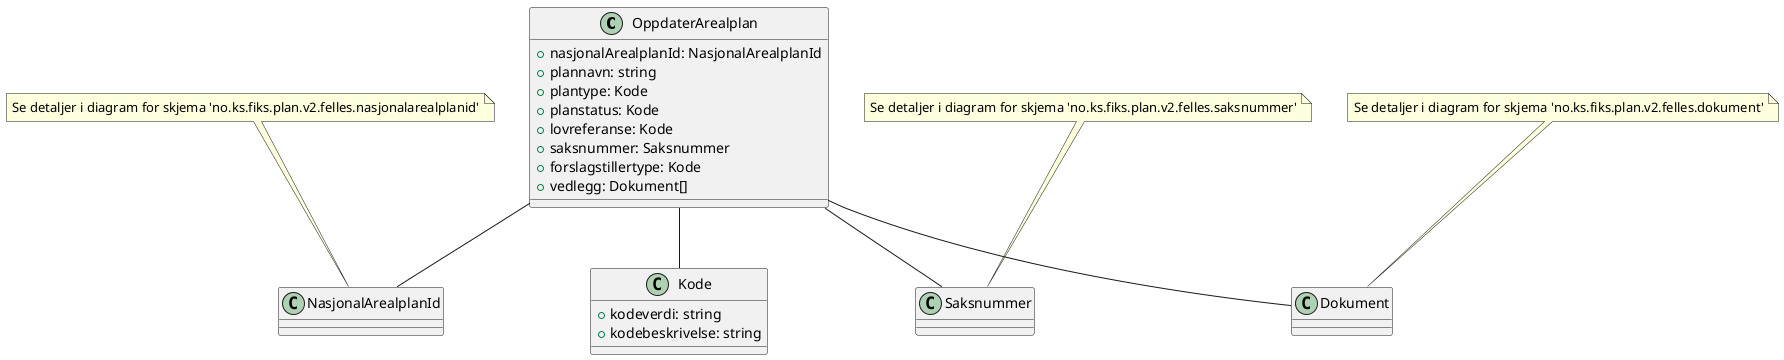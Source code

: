 @startuml

class OppdaterArealplan {
    +nasjonalArealplanId: NasjonalArealplanId
    +plannavn: string
    +plantype: Kode
    +planstatus: Kode
    +lovreferanse: Kode
    +saksnummer: Saksnummer
    +forslagstillertype: Kode
    +vedlegg: Dokument[]
}

class Kode {
    +kodeverdi: string
    +kodebeskrivelse: string
}

OppdaterArealplan -- NasjonalArealplanId
OppdaterArealplan -- Kode
OppdaterArealplan -- Saksnummer
OppdaterArealplan -- Dokument

note top of NasjonalArealplanId : Se detaljer i diagram for skjema 'no.ks.fiks.plan.v2.felles.nasjonalarealplanid'
note top of Saksnummer : Se detaljer i diagram for skjema 'no.ks.fiks.plan.v2.felles.saksnummer'
note top of Dokument : Se detaljer i diagram for skjema 'no.ks.fiks.plan.v2.felles.dokument'

@enduml